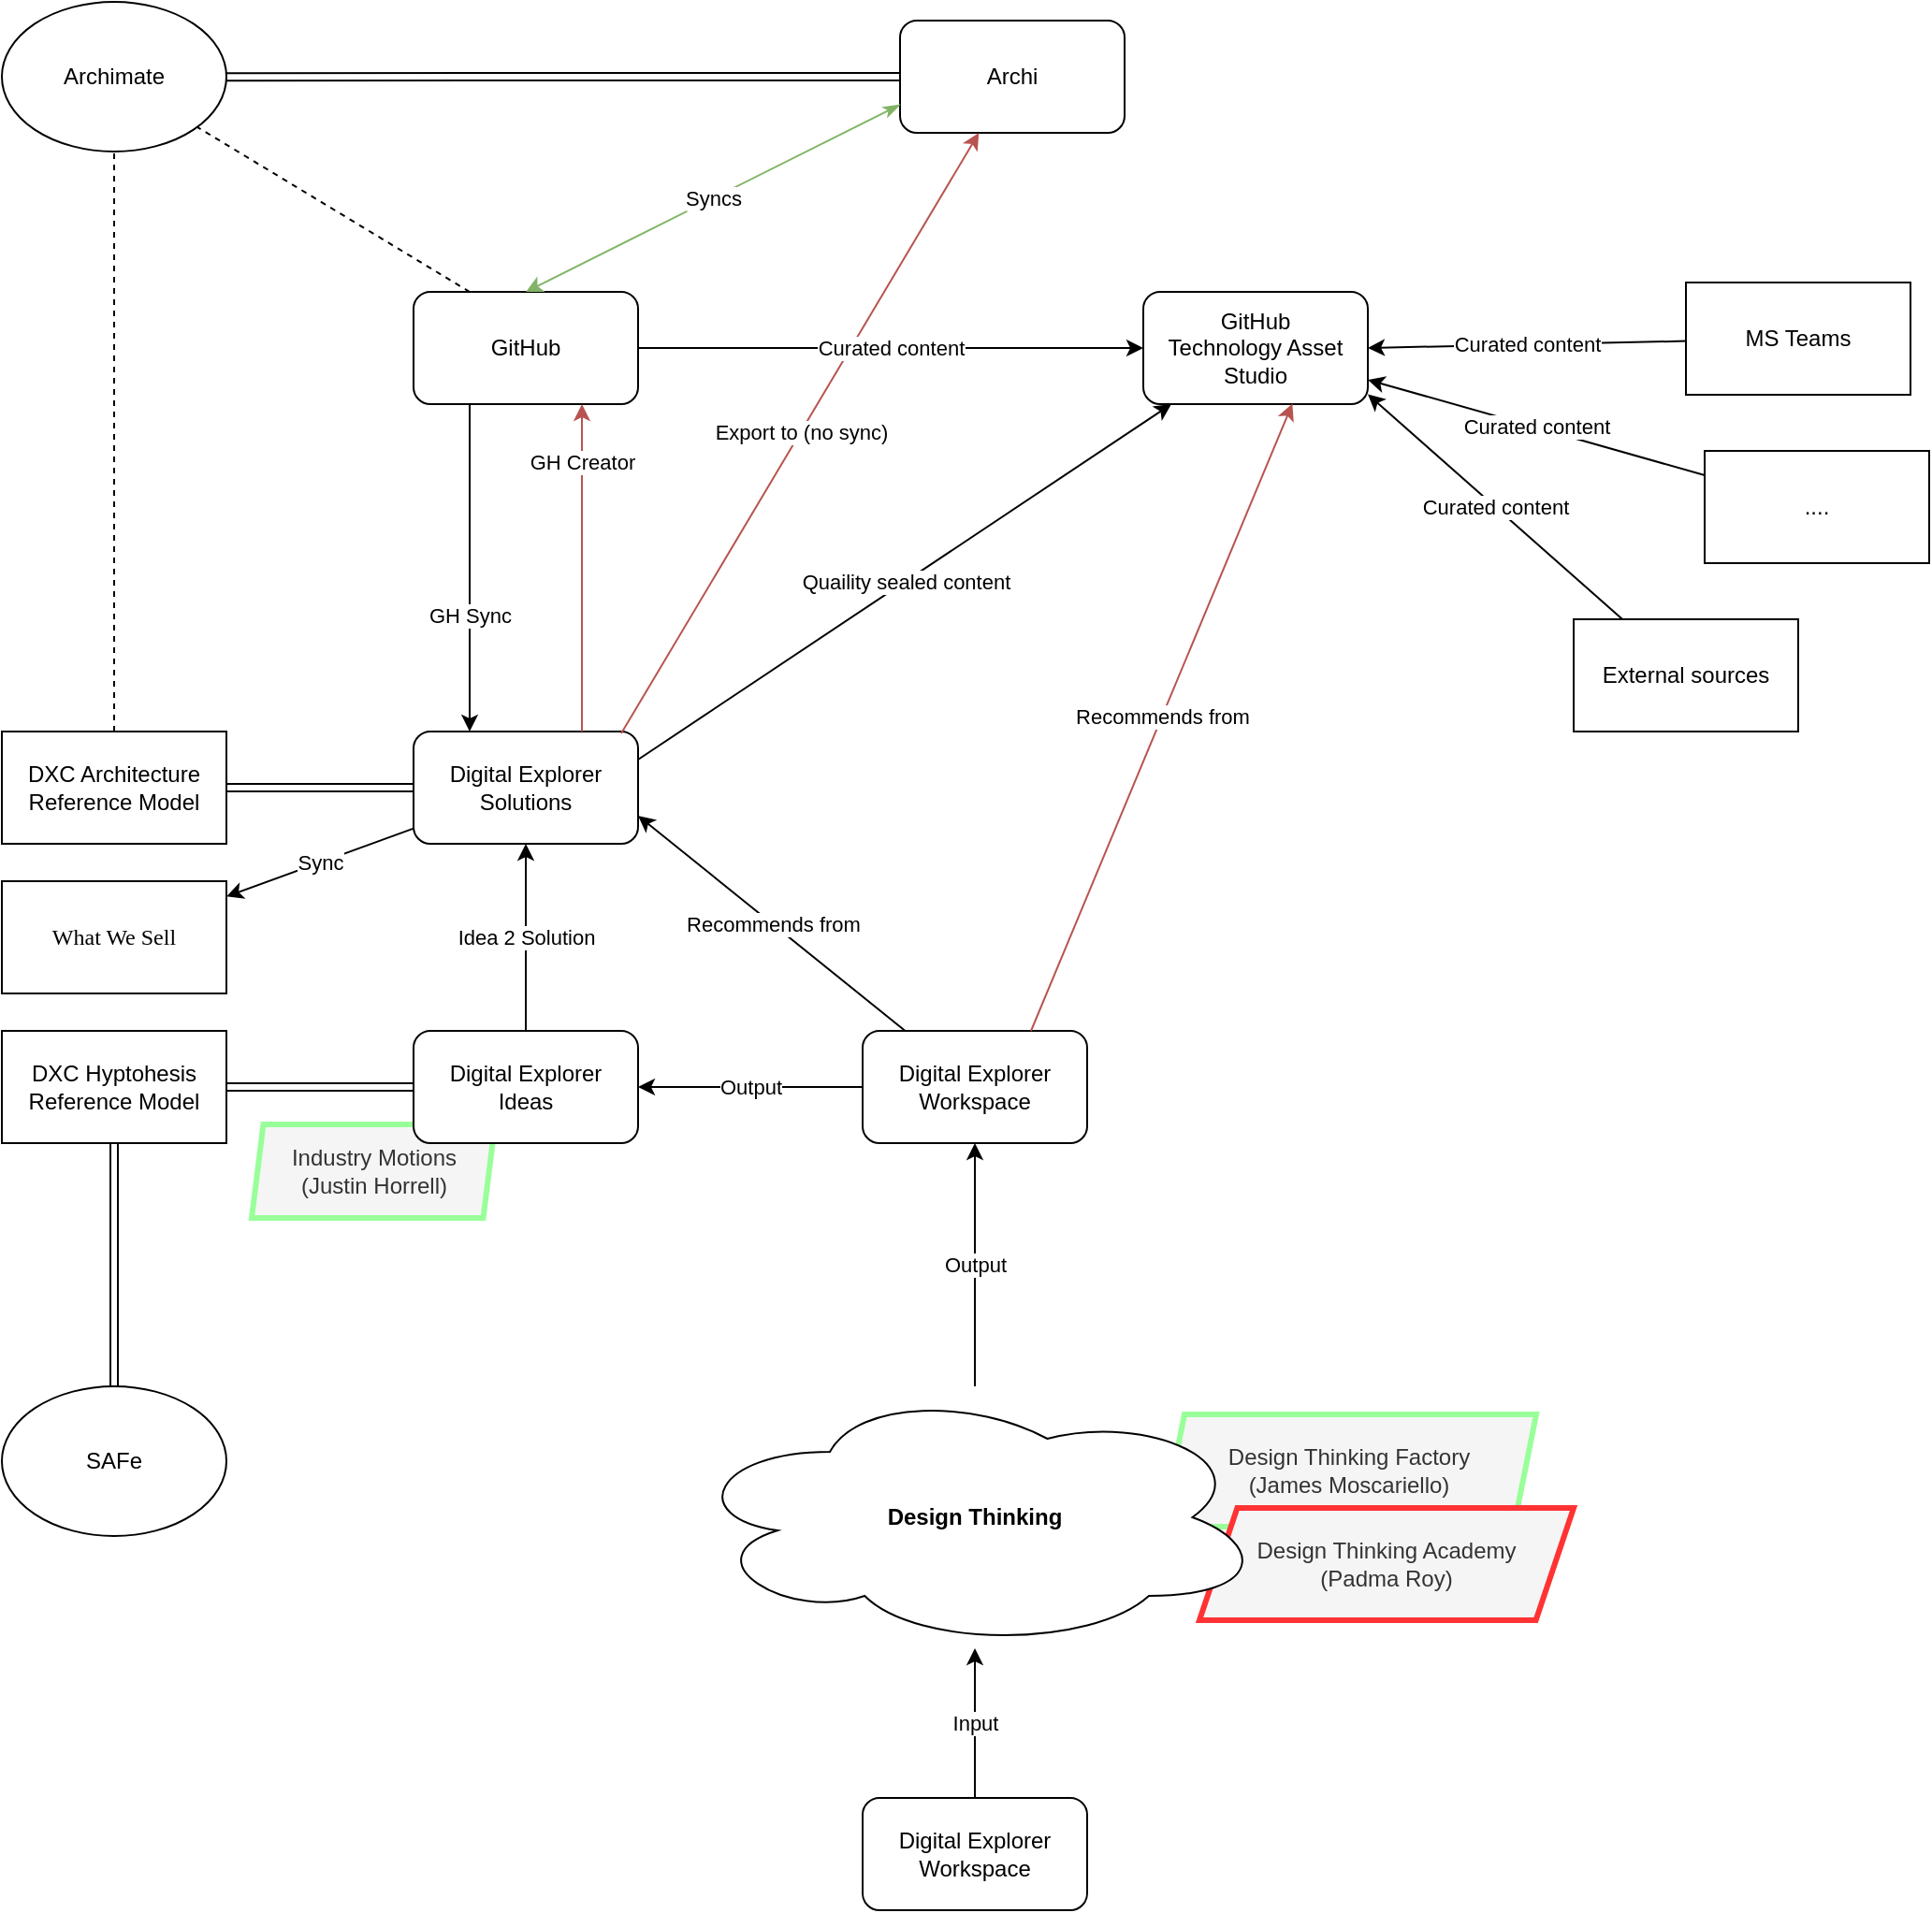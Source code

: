 <mxfile version="13.4.5" type="device"><diagram id="_tovL7VBuP4WKZHqKngZ" name="Page-1"><mxGraphModel dx="1422" dy="942" grid="1" gridSize="10" guides="1" tooltips="1" connect="1" arrows="1" fold="1" page="1" pageScale="1" pageWidth="827" pageHeight="1169" math="0" shadow="0"><root><mxCell id="0"/><mxCell id="_cVB5ysDcnDjCBoIrtCY-95" value="Programs" parent="0"/><mxCell id="_cVB5ysDcnDjCBoIrtCY-96" value="Design Thinking Factory &lt;br&gt;(James&amp;nbsp;Moscariello)" style="shape=parallelogram;perimeter=parallelogramPerimeter;whiteSpace=wrap;html=1;fillColor=#f5f5f5;strokeColor=#99FF99;fontColor=#333333;strokeWidth=3;size=0.06;" parent="_cVB5ysDcnDjCBoIrtCY-95" vertex="1"><mxGeometry x="770" y="815" width="200" height="60" as="geometry"/></mxCell><mxCell id="_cVB5ysDcnDjCBoIrtCY-97" value="Design Thinking Academy&lt;br&gt;(Padma Roy)" style="shape=parallelogram;perimeter=parallelogramPerimeter;whiteSpace=wrap;html=1;fillColor=#f5f5f5;strokeColor=#FF3333;fontColor=#333333;strokeWidth=3;size=0.101;" parent="_cVB5ysDcnDjCBoIrtCY-95" vertex="1"><mxGeometry x="790" y="865" width="200" height="60" as="geometry"/></mxCell><mxCell id="_cVB5ysDcnDjCBoIrtCY-98" value="Industry Motions&lt;br&gt;(Justin Horrell)" style="shape=parallelogram;perimeter=parallelogramPerimeter;whiteSpace=wrap;html=1;fillColor=#f5f5f5;strokeColor=#99FF99;fontColor=#333333;strokeWidth=3;size=0.048;" parent="_cVB5ysDcnDjCBoIrtCY-95" vertex="1"><mxGeometry x="283.5" y="660" width="130" height="50" as="geometry"/></mxCell><mxCell id="1" parent="0"/><mxCell id="qcZuOxjo9xQGOaNE9S8r-15" value="...." style="rounded=0;whiteSpace=wrap;html=1;" parent="1" vertex="1"><mxGeometry x="1060" y="300" width="120" height="60" as="geometry"/></mxCell><mxCell id="_cVB5ysDcnDjCBoIrtCY-1" value="GitHub" style="rounded=1;whiteSpace=wrap;html=1;" parent="1" vertex="1"><mxGeometry x="370" y="215" width="120" height="60" as="geometry"/></mxCell><mxCell id="_cVB5ysDcnDjCBoIrtCY-2" value="Digital Explorer Solutions" style="rounded=1;whiteSpace=wrap;html=1;" parent="1" vertex="1"><mxGeometry x="370" y="450" width="120" height="60" as="geometry"/></mxCell><mxCell id="_cVB5ysDcnDjCBoIrtCY-3" value="Archi" style="rounded=1;whiteSpace=wrap;html=1;" parent="1" vertex="1"><mxGeometry x="630" y="70" width="120" height="60" as="geometry"/></mxCell><mxCell id="_cVB5ysDcnDjCBoIrtCY-5" value="DXC Architecture Reference Model" style="rounded=0;whiteSpace=wrap;html=1;" parent="1" vertex="1"><mxGeometry x="150" y="450" width="120" height="60" as="geometry"/></mxCell><mxCell id="_cVB5ysDcnDjCBoIrtCY-6" value="" style="shape=link;html=1;entryX=0;entryY=0.5;entryDx=0;entryDy=0;" parent="1" source="_cVB5ysDcnDjCBoIrtCY-5" target="_cVB5ysDcnDjCBoIrtCY-2" edge="1"><mxGeometry width="50" height="50" relative="1" as="geometry"><mxPoint x="270" y="560" as="sourcePoint"/><mxPoint x="320" y="510" as="targetPoint"/></mxGeometry></mxCell><mxCell id="_cVB5ysDcnDjCBoIrtCY-7" value="Archimate" style="ellipse;whiteSpace=wrap;html=1;" parent="1" vertex="1"><mxGeometry x="150" y="60" width="120" height="80" as="geometry"/></mxCell><mxCell id="_cVB5ysDcnDjCBoIrtCY-8" value="" style="endArrow=none;dashed=1;html=1;" parent="1" source="_cVB5ysDcnDjCBoIrtCY-5" target="_cVB5ysDcnDjCBoIrtCY-7" edge="1"><mxGeometry width="50" height="50" relative="1" as="geometry"><mxPoint x="130" y="410" as="sourcePoint"/><mxPoint x="180" y="360" as="targetPoint"/></mxGeometry></mxCell><mxCell id="_cVB5ysDcnDjCBoIrtCY-9" value="" style="shape=link;html=1;" parent="1" source="_cVB5ysDcnDjCBoIrtCY-7" target="_cVB5ysDcnDjCBoIrtCY-3" edge="1"><mxGeometry width="50" height="50" relative="1" as="geometry"><mxPoint x="530" y="160" as="sourcePoint"/><mxPoint x="580" y="110" as="targetPoint"/></mxGeometry></mxCell><mxCell id="_cVB5ysDcnDjCBoIrtCY-10" value="GH Creator" style="endArrow=classic;html=1;exitX=0.75;exitY=0;exitDx=0;exitDy=0;entryX=0.75;entryY=1;entryDx=0;entryDy=0;fillColor=#f8cecc;strokeColor=#b85450;" parent="1" source="_cVB5ysDcnDjCBoIrtCY-2" target="_cVB5ysDcnDjCBoIrtCY-1" edge="1"><mxGeometry x="0.647" width="50" height="50" relative="1" as="geometry"><mxPoint x="410" y="290" as="sourcePoint"/><mxPoint x="410" y="460" as="targetPoint"/><mxPoint as="offset"/></mxGeometry></mxCell><mxCell id="_cVB5ysDcnDjCBoIrtCY-11" value="Digital Explorer &lt;br&gt;Ideas" style="rounded=1;whiteSpace=wrap;html=1;" parent="1" vertex="1"><mxGeometry x="370" y="610" width="120" height="60" as="geometry"/></mxCell><mxCell id="_cVB5ysDcnDjCBoIrtCY-12" value="Idea 2 Solution" style="endArrow=classic;html=1;exitX=0.5;exitY=0;exitDx=0;exitDy=0;" parent="1" source="_cVB5ysDcnDjCBoIrtCY-11" target="_cVB5ysDcnDjCBoIrtCY-2" edge="1"><mxGeometry width="50" height="50" relative="1" as="geometry"><mxPoint x="430" y="600" as="sourcePoint"/><mxPoint x="470" y="290" as="targetPoint"/><mxPoint as="offset"/></mxGeometry></mxCell><mxCell id="_cVB5ysDcnDjCBoIrtCY-13" value="DXC Hyptohesis Reference Model" style="rounded=0;whiteSpace=wrap;html=1;" parent="1" vertex="1"><mxGeometry x="150" y="610" width="120" height="60" as="geometry"/></mxCell><mxCell id="_cVB5ysDcnDjCBoIrtCY-14" value="SAFe" style="ellipse;whiteSpace=wrap;html=1;" parent="1" vertex="1"><mxGeometry x="150" y="800" width="120" height="80" as="geometry"/></mxCell><mxCell id="_cVB5ysDcnDjCBoIrtCY-15" value="" style="shape=link;html=1;" parent="1" source="_cVB5ysDcnDjCBoIrtCY-14" target="_cVB5ysDcnDjCBoIrtCY-13" edge="1"><mxGeometry width="50" height="50" relative="1" as="geometry"><mxPoint x="280" y="110" as="sourcePoint"/><mxPoint x="640" y="110" as="targetPoint"/></mxGeometry></mxCell><mxCell id="_cVB5ysDcnDjCBoIrtCY-16" value="" style="shape=link;html=1;" parent="1" source="_cVB5ysDcnDjCBoIrtCY-11" target="_cVB5ysDcnDjCBoIrtCY-13" edge="1"><mxGeometry width="50" height="50" relative="1" as="geometry"><mxPoint x="220" y="810" as="sourcePoint"/><mxPoint x="220" y="680" as="targetPoint"/></mxGeometry></mxCell><mxCell id="_cVB5ysDcnDjCBoIrtCY-18" value="Export to (no sync)" style="endArrow=classic;html=1;exitX=0.925;exitY=0.017;exitDx=0;exitDy=0;fillColor=#f8cecc;strokeColor=#b85450;exitPerimeter=0;" parent="1" source="_cVB5ysDcnDjCBoIrtCY-2" target="_cVB5ysDcnDjCBoIrtCY-3" edge="1"><mxGeometry width="50" height="50" relative="1" as="geometry"><mxPoint x="670" y="630" as="sourcePoint"/><mxPoint x="720" y="580" as="targetPoint"/></mxGeometry></mxCell><mxCell id="_cVB5ysDcnDjCBoIrtCY-20" value="Syncs" style="endArrow=classicThin;html=1;exitX=0.5;exitY=0;exitDx=0;exitDy=0;entryX=0;entryY=0.75;entryDx=0;entryDy=0;endFill=1;startArrow=classic;startFill=1;fillColor=#d5e8d4;strokeColor=#82b366;" parent="1" source="_cVB5ysDcnDjCBoIrtCY-1" target="_cVB5ysDcnDjCBoIrtCY-3" edge="1"><mxGeometry width="50" height="50" relative="1" as="geometry"><mxPoint x="500" y="490" as="sourcePoint"/><mxPoint x="684.211" y="140" as="targetPoint"/></mxGeometry></mxCell><mxCell id="_cVB5ysDcnDjCBoIrtCY-22" value="Output" style="endArrow=classic;html=1;" parent="1" source="_cVB5ysDcnDjCBoIrtCY-25" target="_cVB5ysDcnDjCBoIrtCY-11" edge="1"><mxGeometry width="50" height="50" relative="1" as="geometry"><mxPoint x="450" y="740" as="sourcePoint"/><mxPoint x="500" y="690" as="targetPoint"/></mxGeometry></mxCell><mxCell id="_cVB5ysDcnDjCBoIrtCY-23" value="Digital Explorer Workspace" style="rounded=1;whiteSpace=wrap;html=1;" parent="1" vertex="1"><mxGeometry x="610" y="1020" width="120" height="60" as="geometry"/></mxCell><mxCell id="_cVB5ysDcnDjCBoIrtCY-24" value="Input" style="endArrow=classic;html=1;" parent="1" source="_cVB5ysDcnDjCBoIrtCY-23" target="_cVB5ysDcnDjCBoIrtCY-21" edge="1"><mxGeometry width="50" height="50" relative="1" as="geometry"><mxPoint x="479.085" y="820.37" as="sourcePoint"/><mxPoint x="446.875" y="680" as="targetPoint"/></mxGeometry></mxCell><mxCell id="_cVB5ysDcnDjCBoIrtCY-25" value="Digital Explorer Workspace" style="rounded=1;whiteSpace=wrap;html=1;" parent="1" vertex="1"><mxGeometry x="610" y="610" width="120" height="60" as="geometry"/></mxCell><mxCell id="_cVB5ysDcnDjCBoIrtCY-26" value="Output" style="endArrow=classic;html=1;" parent="1" source="_cVB5ysDcnDjCBoIrtCY-21" target="_cVB5ysDcnDjCBoIrtCY-25" edge="1"><mxGeometry width="50" height="50" relative="1" as="geometry"><mxPoint x="479.35" y="820.358" as="sourcePoint"/><mxPoint x="446.875" y="680" as="targetPoint"/></mxGeometry></mxCell><mxCell id="_cVB5ysDcnDjCBoIrtCY-27" value="Recommends from" style="endArrow=classic;html=1;entryX=1;entryY=0.75;entryDx=0;entryDy=0;" parent="1" source="_cVB5ysDcnDjCBoIrtCY-25" target="_cVB5ysDcnDjCBoIrtCY-2" edge="1"><mxGeometry width="50" height="50" relative="1" as="geometry"><mxPoint x="620" y="650" as="sourcePoint"/><mxPoint x="500" y="650" as="targetPoint"/></mxGeometry></mxCell><mxCell id="_cVB5ysDcnDjCBoIrtCY-21" value="Design Thinking" style="ellipse;shape=cloud;whiteSpace=wrap;html=1;fontStyle=1" parent="1" vertex="1"><mxGeometry x="515" y="800" width="310" height="140" as="geometry"/></mxCell><mxCell id="_cVB5ysDcnDjCBoIrtCY-36" value="GitHub&lt;br&gt;Technology Asset Studio" style="rounded=1;whiteSpace=wrap;html=1;" parent="1" vertex="1"><mxGeometry x="760" y="215" width="120" height="60" as="geometry"/></mxCell><mxCell id="_cVB5ysDcnDjCBoIrtCY-37" value="Quaility sealed content" style="endArrow=classic;html=1;exitX=1;exitY=0.25;exitDx=0;exitDy=0;endFill=1;startArrow=none;startFill=0;" parent="1" source="_cVB5ysDcnDjCBoIrtCY-2" target="_cVB5ysDcnDjCBoIrtCY-36" edge="1"><mxGeometry width="50" height="50" relative="1" as="geometry"><mxPoint x="550" y="470" as="sourcePoint"/><mxPoint x="600" y="420" as="targetPoint"/></mxGeometry></mxCell><mxCell id="_cVB5ysDcnDjCBoIrtCY-38" value="Curated content" style="endArrow=none;html=1;exitX=0;exitY=0.5;exitDx=0;exitDy=0;entryX=1;entryY=0.5;entryDx=0;entryDy=0;startArrow=classic;startFill=1;endFill=0;" parent="1" source="_cVB5ysDcnDjCBoIrtCY-36" target="_cVB5ysDcnDjCBoIrtCY-1" edge="1"><mxGeometry width="50" height="50" relative="1" as="geometry"><mxPoint x="500" y="490" as="sourcePoint"/><mxPoint x="830" y="290" as="targetPoint"/></mxGeometry></mxCell><mxCell id="_cVB5ysDcnDjCBoIrtCY-39" value="Recommends from" style="endArrow=classic;html=1;entryX=0.664;entryY=0.996;entryDx=0;entryDy=0;exitX=0.75;exitY=0;exitDx=0;exitDy=0;entryPerimeter=0;fillColor=#f8cecc;strokeColor=#b85450;" parent="1" source="_cVB5ysDcnDjCBoIrtCY-25" target="_cVB5ysDcnDjCBoIrtCY-36" edge="1"><mxGeometry width="50" height="50" relative="1" as="geometry"><mxPoint x="642.759" y="620" as="sourcePoint"/><mxPoint x="500" y="505" as="targetPoint"/></mxGeometry></mxCell><mxCell id="_cVB5ysDcnDjCBoIrtCY-40" value="" style="endArrow=none;dashed=1;html=1;exitX=0.25;exitY=0;exitDx=0;exitDy=0;" parent="1" source="_cVB5ysDcnDjCBoIrtCY-1" target="_cVB5ysDcnDjCBoIrtCY-7" edge="1"><mxGeometry width="50" height="50" relative="1" as="geometry"><mxPoint x="220" y="460" as="sourcePoint"/><mxPoint x="220" y="150.0" as="targetPoint"/></mxGeometry></mxCell><mxCell id="qcZuOxjo9xQGOaNE9S8r-5" value="GH Sync" style="endArrow=classic;html=1;exitX=0.25;exitY=1;exitDx=0;exitDy=0;" parent="1" source="_cVB5ysDcnDjCBoIrtCY-1" edge="1"><mxGeometry x="0.294" width="50" height="50" relative="1" as="geometry"><mxPoint x="400" y="280" as="sourcePoint"/><mxPoint x="400" y="450" as="targetPoint"/><mxPoint as="offset"/></mxGeometry></mxCell><mxCell id="qcZuOxjo9xQGOaNE9S8r-6" value="MS Teams" style="rounded=0;whiteSpace=wrap;html=1;" parent="1" vertex="1"><mxGeometry x="1050" y="210" width="120" height="60" as="geometry"/></mxCell><mxCell id="qcZuOxjo9xQGOaNE9S8r-7" value="External sources" style="rounded=0;whiteSpace=wrap;html=1;" parent="1" vertex="1"><mxGeometry x="990" y="390" width="120" height="60" as="geometry"/></mxCell><mxCell id="qcZuOxjo9xQGOaNE9S8r-8" value="Curated content" style="endArrow=none;html=1;startArrow=classic;startFill=1;endFill=0;exitX=1;exitY=0.5;exitDx=0;exitDy=0;" parent="1" source="_cVB5ysDcnDjCBoIrtCY-36" target="qcZuOxjo9xQGOaNE9S8r-6" edge="1"><mxGeometry width="50" height="50" relative="1" as="geometry"><mxPoint x="880" y="220.217" as="sourcePoint"/><mxPoint x="500" y="260" as="targetPoint"/></mxGeometry></mxCell><mxCell id="qcZuOxjo9xQGOaNE9S8r-9" value="Curated content" style="endArrow=none;html=1;startArrow=classic;startFill=1;endFill=0;" parent="1" target="qcZuOxjo9xQGOaNE9S8r-7" edge="1"><mxGeometry width="50" height="50" relative="1" as="geometry"><mxPoint x="880" y="269.783" as="sourcePoint"/><mxPoint x="1000" y="186.087" as="targetPoint"/></mxGeometry></mxCell><mxCell id="qcZuOxjo9xQGOaNE9S8r-16" value="Curated content" style="endArrow=none;html=1;startArrow=classic;startFill=1;endFill=0;" parent="1" source="_cVB5ysDcnDjCBoIrtCY-36" target="qcZuOxjo9xQGOaNE9S8r-15" edge="1"><mxGeometry width="50" height="50" relative="1" as="geometry"><mxPoint x="890.0" y="230.217" as="sourcePoint"/><mxPoint x="1017.577" y="140" as="targetPoint"/></mxGeometry></mxCell><mxCell id="qikiTRKGUjFeLJpARtDk-2" value="Sync" style="endArrow=classic;html=1;" parent="1" source="_cVB5ysDcnDjCBoIrtCY-2" target="qikiTRKGUjFeLJpARtDk-3" edge="1"><mxGeometry width="50" height="50" relative="1" as="geometry"><mxPoint x="840" y="570" as="sourcePoint"/><mxPoint x="270" y="538.182" as="targetPoint"/></mxGeometry></mxCell><mxCell id="qikiTRKGUjFeLJpARtDk-3" value="What We Sell" style="rounded=0;whiteSpace=wrap;html=1;fontFamily=Verdana;" parent="1" vertex="1"><mxGeometry x="150" y="530" width="120" height="60" as="geometry"/></mxCell><mxCell id="_cVB5ysDcnDjCBoIrtCY-48" value="Actors" parent="0" visible="0"/><mxCell id="_cVB5ysDcnDjCBoIrtCY-89" value="Architect" style="shape=umlActor;verticalLabelPosition=bottom;labelBackgroundColor=#ffffff;verticalAlign=top;html=1;outlineConnect=0;" parent="_cVB5ysDcnDjCBoIrtCY-48" vertex="1"><mxGeometry x="255" y="215" width="30" height="60" as="geometry"/></mxCell><mxCell id="_cVB5ysDcnDjCBoIrtCY-90" value="Architect&lt;br&gt;&amp;amp;&lt;br&gt;Designer" style="shape=umlActor;verticalLabelPosition=bottom;labelBackgroundColor=#ffffff;verticalAlign=top;html=1;outlineConnect=0;" parent="_cVB5ysDcnDjCBoIrtCY-48" vertex="1"><mxGeometry x="650" y="450" width="30" height="60" as="geometry"/></mxCell><mxCell id="_cVB5ysDcnDjCBoIrtCY-91" value="" style="endArrow=classic;html=1;" parent="_cVB5ysDcnDjCBoIrtCY-48" target="_cVB5ysDcnDjCBoIrtCY-1" edge="1"><mxGeometry width="50" height="50" relative="1" as="geometry"><mxPoint x="270" y="245" as="sourcePoint"/><mxPoint x="250" y="250" as="targetPoint"/></mxGeometry></mxCell><mxCell id="_cVB5ysDcnDjCBoIrtCY-92" value="Innovator&lt;br&gt;&amp;amp;&lt;br&gt;Designer" style="shape=umlActor;verticalLabelPosition=bottom;labelBackgroundColor=#ffffff;verticalAlign=top;html=1;outlineConnect=0;" parent="_cVB5ysDcnDjCBoIrtCY-48" vertex="1"><mxGeometry x="415" y="720" width="30" height="60" as="geometry"/></mxCell><mxCell id="_cVB5ysDcnDjCBoIrtCY-93" value="" style="endArrow=classic;html=1;exitX=0.5;exitY=0;exitDx=0;exitDy=0;exitPerimeter=0;" parent="_cVB5ysDcnDjCBoIrtCY-48" source="_cVB5ysDcnDjCBoIrtCY-92" target="_cVB5ysDcnDjCBoIrtCY-11" edge="1"><mxGeometry width="50" height="50" relative="1" as="geometry"><mxPoint x="500" y="650" as="sourcePoint"/><mxPoint x="310" y="670" as="targetPoint"/></mxGeometry></mxCell><mxCell id="_cVB5ysDcnDjCBoIrtCY-94" value="" style="endArrow=classic;html=1;exitX=0.5;exitY=0.5;exitDx=0;exitDy=0;exitPerimeter=0;" parent="_cVB5ysDcnDjCBoIrtCY-48" source="_cVB5ysDcnDjCBoIrtCY-90" target="_cVB5ysDcnDjCBoIrtCY-2" edge="1"><mxGeometry width="50" height="50" relative="1" as="geometry"><mxPoint x="465" y="480" as="sourcePoint"/><mxPoint x="370" y="480" as="targetPoint"/></mxGeometry></mxCell><mxCell id="_cVB5ysDcnDjCBoIrtCY-99" value="Innovator&lt;br&gt;&amp;amp;&lt;br&gt;Designer" style="shape=umlActor;verticalLabelPosition=bottom;labelBackgroundColor=#ffffff;verticalAlign=top;html=1;outlineConnect=0;" parent="_cVB5ysDcnDjCBoIrtCY-48" vertex="1"><mxGeometry x="490" y="1020" width="30" height="60" as="geometry"/></mxCell><mxCell id="_cVB5ysDcnDjCBoIrtCY-100" value="" style="endArrow=classic;html=1;" parent="_cVB5ysDcnDjCBoIrtCY-48" source="_cVB5ysDcnDjCBoIrtCY-99" edge="1"><mxGeometry width="50" height="50" relative="1" as="geometry"><mxPoint x="550" y="1150" as="sourcePoint"/><mxPoint x="610" y="1050" as="targetPoint"/></mxGeometry></mxCell><mxCell id="_cVB5ysDcnDjCBoIrtCY-101" value="Innovator&lt;br&gt;&amp;amp;&lt;br&gt;Designer" style="shape=umlActor;verticalLabelPosition=bottom;labelBackgroundColor=#ffffff;verticalAlign=top;html=1;outlineConnect=0;" parent="_cVB5ysDcnDjCBoIrtCY-48" vertex="1"><mxGeometry x="811.5" y="610" width="30" height="60" as="geometry"/></mxCell><mxCell id="_cVB5ysDcnDjCBoIrtCY-102" value="" style="endArrow=classic;html=1;exitX=0.5;exitY=0.5;exitDx=0;exitDy=0;exitPerimeter=0;" parent="_cVB5ysDcnDjCBoIrtCY-48" source="_cVB5ysDcnDjCBoIrtCY-101" target="_cVB5ysDcnDjCBoIrtCY-25" edge="1"><mxGeometry width="50" height="50" relative="1" as="geometry"><mxPoint x="320" y="750" as="sourcePoint"/><mxPoint x="610" y="640" as="targetPoint"/></mxGeometry></mxCell><mxCell id="qcZuOxjo9xQGOaNE9S8r-10" value="Architect&lt;br&gt;&amp;amp;&lt;br&gt;Designer" style="shape=umlActor;verticalLabelPosition=bottom;labelBackgroundColor=#ffffff;verticalAlign=top;html=1;outlineConnect=0;" parent="_cVB5ysDcnDjCBoIrtCY-48" vertex="1"><mxGeometry x="930" y="80" width="30" height="60" as="geometry"/></mxCell><mxCell id="qcZuOxjo9xQGOaNE9S8r-11" value="" style="endArrow=classic;html=1;" parent="_cVB5ysDcnDjCBoIrtCY-48" source="qcZuOxjo9xQGOaNE9S8r-10" target="_cVB5ysDcnDjCBoIrtCY-36" edge="1"><mxGeometry width="50" height="50" relative="1" as="geometry"><mxPoint x="555" y="490" as="sourcePoint"/><mxPoint x="380" y="490" as="targetPoint"/></mxGeometry></mxCell><mxCell id="qcZuOxjo9xQGOaNE9S8r-12" value="Architect" style="shape=umlActor;verticalLabelPosition=bottom;labelBackgroundColor=#ffffff;verticalAlign=top;html=1;outlineConnect=0;" parent="_cVB5ysDcnDjCBoIrtCY-48" vertex="1"><mxGeometry x="811.5" y="70" width="30" height="60" as="geometry"/></mxCell><mxCell id="qcZuOxjo9xQGOaNE9S8r-13" value="" style="endArrow=classic;html=1;exitX=0.5;exitY=0.5;exitDx=0;exitDy=0;exitPerimeter=0;" parent="_cVB5ysDcnDjCBoIrtCY-48" source="qcZuOxjo9xQGOaNE9S8r-12" target="_cVB5ysDcnDjCBoIrtCY-3" edge="1"><mxGeometry width="50" height="50" relative="1" as="geometry"><mxPoint x="185" y="260" as="sourcePoint"/><mxPoint x="260" y="260" as="targetPoint"/></mxGeometry></mxCell><UserObject label="Personas : https://digitalexplorer.dxc.com/pb/playbook/835448" link="https://digitalexplorer.dxc.com/pb/playbook/835448" id="qcZuOxjo9xQGOaNE9S8r-14"><mxCell style="text;html=1;fontStyle=1" parent="_cVB5ysDcnDjCBoIrtCY-48" vertex="1"><mxGeometry x="30" y="1120" width="400" height="30" as="geometry"/></mxCell></UserObject><mxCell id="qikiTRKGUjFeLJpARtDk-4" value="Designer" style="shape=umlActor;verticalLabelPosition=bottom;labelBackgroundColor=#ffffff;verticalAlign=top;html=1;outlineConnect=0;" parent="_cVB5ysDcnDjCBoIrtCY-48" vertex="1"><mxGeometry x="20" y="530" width="30" height="60" as="geometry"/></mxCell><mxCell id="qikiTRKGUjFeLJpARtDk-5" value="" style="endArrow=classic;html=1;exitX=0.5;exitY=0.5;exitDx=0;exitDy=0;exitPerimeter=0;" parent="_cVB5ysDcnDjCBoIrtCY-48" source="qikiTRKGUjFeLJpARtDk-4" target="qikiTRKGUjFeLJpARtDk-3" edge="1"><mxGeometry width="50" height="50" relative="1" as="geometry"><mxPoint x="715" y="650" as="sourcePoint"/><mxPoint x="620" y="650" as="targetPoint"/></mxGeometry></mxCell></root></mxGraphModel></diagram></mxfile>